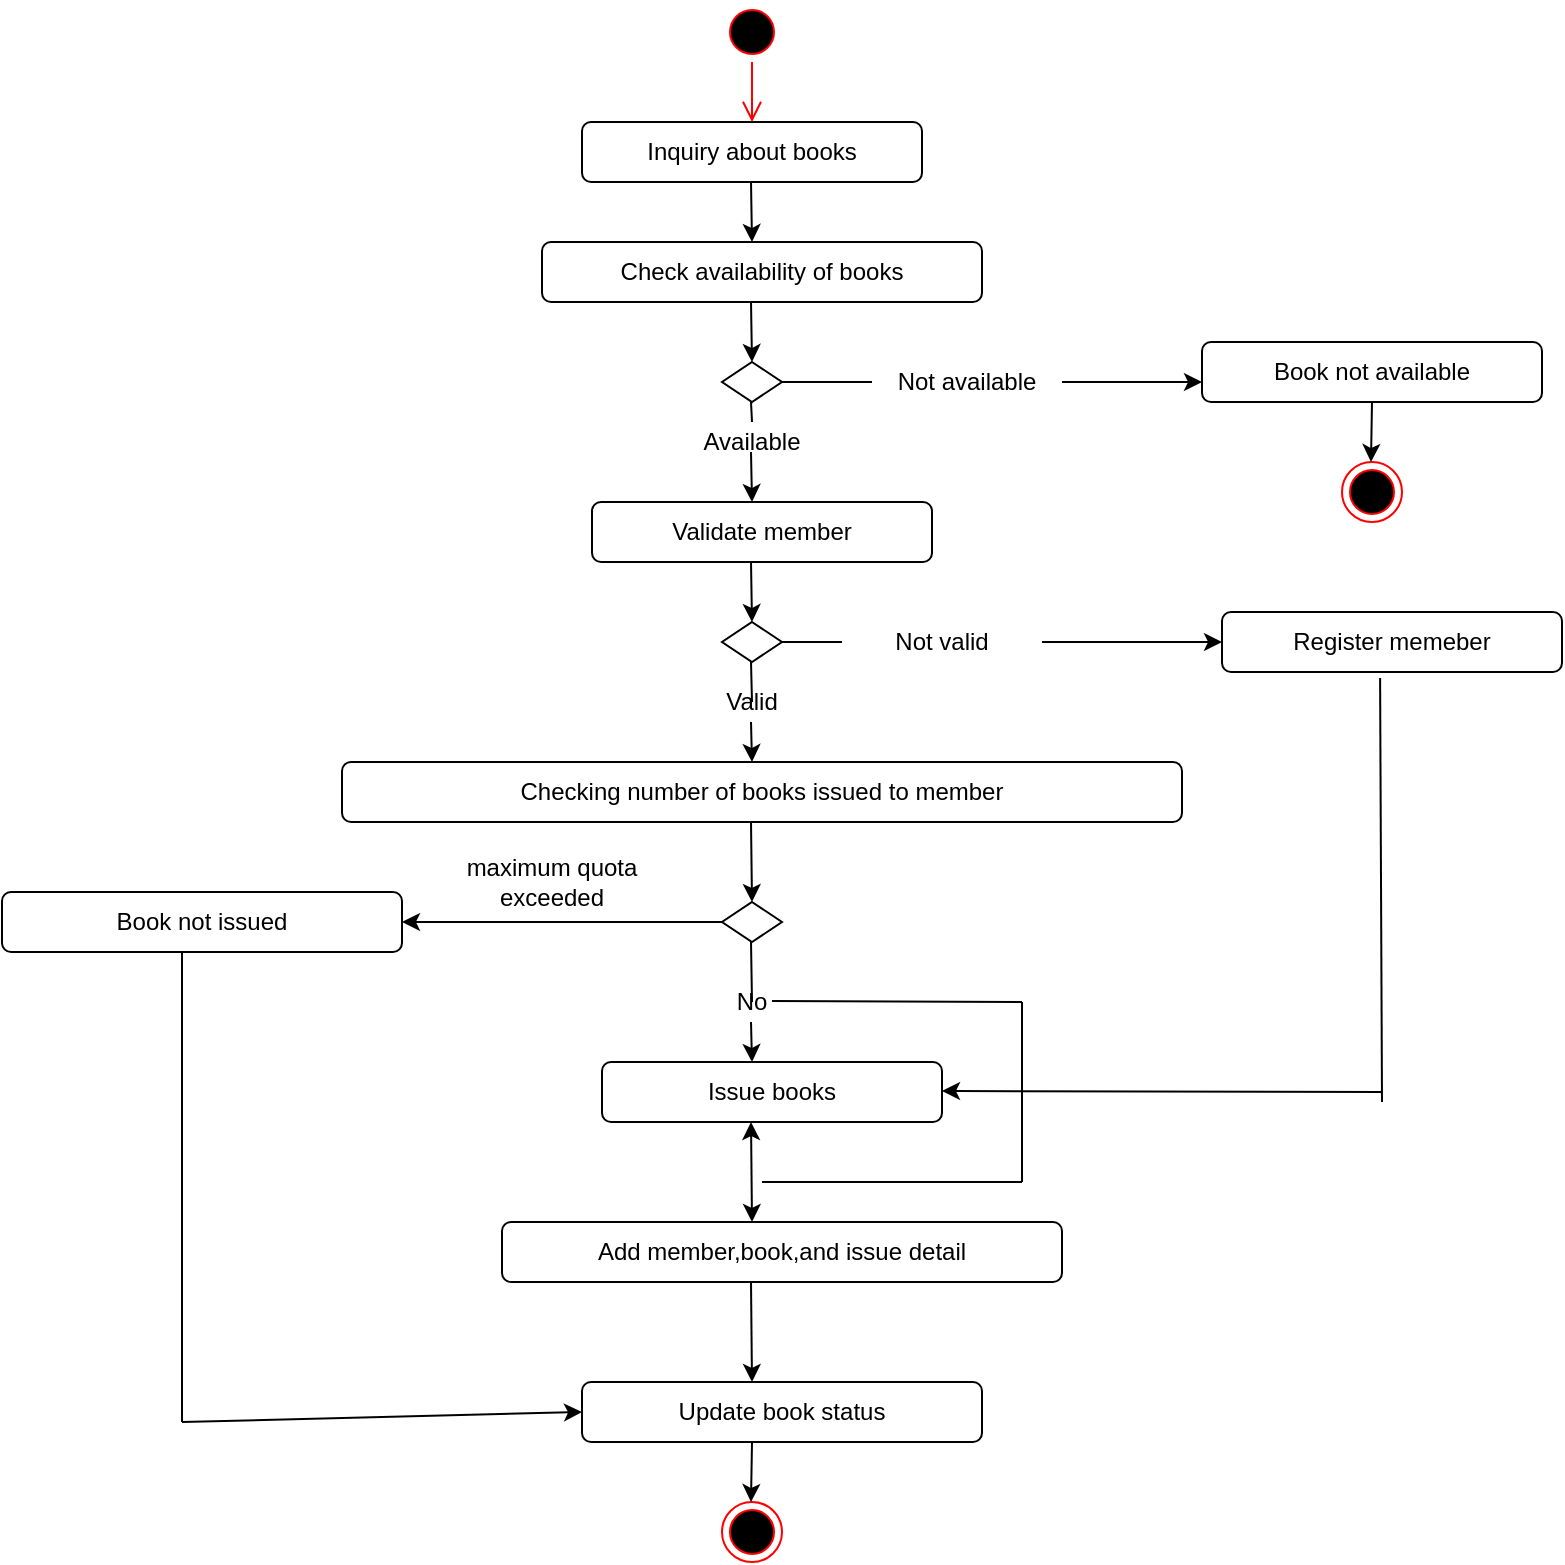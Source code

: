 <mxfile version="15.0.4" type="device"><diagram id="mumMPTxieUTOYhHmYCe9" name="Page-1"><mxGraphModel dx="1110" dy="464" grid="1" gridSize="10" guides="1" tooltips="1" connect="1" arrows="1" fold="1" page="1" pageScale="1" pageWidth="850" pageHeight="1100" math="0" shadow="0"><root><mxCell id="0"/><mxCell id="1" parent="0"/><mxCell id="0Cr5Vl5G_jN778vHOAdv-13" value="Inquiry about books" style="rounded=1;whiteSpace=wrap;html=1;" vertex="1" parent="1"><mxGeometry x="320" y="90" width="170" height="30" as="geometry"/></mxCell><mxCell id="0Cr5Vl5G_jN778vHOAdv-14" value="" style="ellipse;html=1;shape=startState;fillColor=#000000;strokeColor=#ff0000;" vertex="1" parent="1"><mxGeometry x="390" y="30" width="30" height="30" as="geometry"/></mxCell><mxCell id="0Cr5Vl5G_jN778vHOAdv-15" value="" style="edgeStyle=orthogonalEdgeStyle;html=1;verticalAlign=bottom;endArrow=open;endSize=8;strokeColor=#ff0000;" edge="1" source="0Cr5Vl5G_jN778vHOAdv-14" parent="1"><mxGeometry relative="1" as="geometry"><mxPoint x="405" y="90" as="targetPoint"/><Array as="points"><mxPoint x="405" y="90"/><mxPoint x="405" y="90"/></Array></mxGeometry></mxCell><mxCell id="0Cr5Vl5G_jN778vHOAdv-16" value="Check availability of books" style="rounded=1;whiteSpace=wrap;html=1;" vertex="1" parent="1"><mxGeometry x="300" y="150" width="220" height="30" as="geometry"/></mxCell><mxCell id="0Cr5Vl5G_jN778vHOAdv-17" value="Validate member" style="rounded=1;whiteSpace=wrap;html=1;" vertex="1" parent="1"><mxGeometry x="325" y="280" width="170" height="30" as="geometry"/></mxCell><mxCell id="0Cr5Vl5G_jN778vHOAdv-18" value="Checking number of books issued to member" style="rounded=1;whiteSpace=wrap;html=1;" vertex="1" parent="1"><mxGeometry x="200" y="410" width="420" height="30" as="geometry"/></mxCell><mxCell id="0Cr5Vl5G_jN778vHOAdv-19" value="Issue books" style="rounded=1;whiteSpace=wrap;html=1;" vertex="1" parent="1"><mxGeometry x="330" y="560" width="170" height="30" as="geometry"/></mxCell><mxCell id="0Cr5Vl5G_jN778vHOAdv-20" value="Add member,book,and issue detail" style="rounded=1;whiteSpace=wrap;html=1;" vertex="1" parent="1"><mxGeometry x="280" y="640" width="280" height="30" as="geometry"/></mxCell><mxCell id="0Cr5Vl5G_jN778vHOAdv-21" value="Update book status" style="rounded=1;whiteSpace=wrap;html=1;" vertex="1" parent="1"><mxGeometry x="320" y="720" width="200" height="30" as="geometry"/></mxCell><mxCell id="0Cr5Vl5G_jN778vHOAdv-27" value="" style="rhombus;whiteSpace=wrap;html=1;" vertex="1" parent="1"><mxGeometry x="390" y="210" width="30" height="20" as="geometry"/></mxCell><mxCell id="0Cr5Vl5G_jN778vHOAdv-28" value="" style="rhombus;whiteSpace=wrap;html=1;" vertex="1" parent="1"><mxGeometry x="390" y="340" width="30" height="20" as="geometry"/></mxCell><mxCell id="0Cr5Vl5G_jN778vHOAdv-29" value="" style="rhombus;whiteSpace=wrap;html=1;" vertex="1" parent="1"><mxGeometry x="390" y="480" width="30" height="20" as="geometry"/></mxCell><mxCell id="0Cr5Vl5G_jN778vHOAdv-30" value="" style="endArrow=classic;html=1;" edge="1" parent="1"><mxGeometry width="50" height="50" relative="1" as="geometry"><mxPoint x="404.5" y="120" as="sourcePoint"/><mxPoint x="405" y="150" as="targetPoint"/></mxGeometry></mxCell><mxCell id="0Cr5Vl5G_jN778vHOAdv-31" value="" style="endArrow=classic;html=1;entryX=0.5;entryY=0;entryDx=0;entryDy=0;" edge="1" parent="1" target="0Cr5Vl5G_jN778vHOAdv-27"><mxGeometry width="50" height="50" relative="1" as="geometry"><mxPoint x="404.5" y="180" as="sourcePoint"/><mxPoint x="404.5" y="230" as="targetPoint"/></mxGeometry></mxCell><mxCell id="0Cr5Vl5G_jN778vHOAdv-33" value="Available" style="text;html=1;strokeColor=none;fillColor=none;align=center;verticalAlign=middle;whiteSpace=wrap;rounded=0;" vertex="1" parent="1"><mxGeometry x="385" y="240" width="40" height="20" as="geometry"/></mxCell><mxCell id="0Cr5Vl5G_jN778vHOAdv-34" value="" style="endArrow=none;html=1;" edge="1" parent="1"><mxGeometry width="50" height="50" relative="1" as="geometry"><mxPoint x="405" y="240" as="sourcePoint"/><mxPoint x="404.5" y="230" as="targetPoint"/></mxGeometry></mxCell><mxCell id="0Cr5Vl5G_jN778vHOAdv-35" value="" style="endArrow=classic;html=1;" edge="1" parent="1"><mxGeometry width="50" height="50" relative="1" as="geometry"><mxPoint x="404.5" y="255" as="sourcePoint"/><mxPoint x="405" y="280" as="targetPoint"/></mxGeometry></mxCell><mxCell id="0Cr5Vl5G_jN778vHOAdv-36" value="" style="endArrow=classic;html=1;entryX=0.5;entryY=0;entryDx=0;entryDy=0;" edge="1" parent="1" target="0Cr5Vl5G_jN778vHOAdv-28"><mxGeometry width="50" height="50" relative="1" as="geometry"><mxPoint x="404.5" y="310" as="sourcePoint"/><mxPoint x="404.5" y="380" as="targetPoint"/></mxGeometry></mxCell><mxCell id="0Cr5Vl5G_jN778vHOAdv-38" value="Valid" style="text;html=1;strokeColor=none;fillColor=none;align=center;verticalAlign=middle;whiteSpace=wrap;rounded=0;" vertex="1" parent="1"><mxGeometry x="385" y="370" width="40" height="20" as="geometry"/></mxCell><mxCell id="0Cr5Vl5G_jN778vHOAdv-39" value="" style="endArrow=none;html=1;" edge="1" parent="1"><mxGeometry width="50" height="50" relative="1" as="geometry"><mxPoint x="404.5" y="360" as="sourcePoint"/><mxPoint x="405" y="380" as="targetPoint"/></mxGeometry></mxCell><mxCell id="0Cr5Vl5G_jN778vHOAdv-41" value="" style="endArrow=classic;html=1;" edge="1" parent="1"><mxGeometry width="50" height="50" relative="1" as="geometry"><mxPoint x="404.5" y="390" as="sourcePoint"/><mxPoint x="405" y="410" as="targetPoint"/></mxGeometry></mxCell><mxCell id="0Cr5Vl5G_jN778vHOAdv-42" value="" style="endArrow=classic;html=1;" edge="1" parent="1"><mxGeometry width="50" height="50" relative="1" as="geometry"><mxPoint x="404.5" y="440" as="sourcePoint"/><mxPoint x="405" y="480" as="targetPoint"/></mxGeometry></mxCell><mxCell id="0Cr5Vl5G_jN778vHOAdv-43" value="No" style="text;html=1;strokeColor=none;fillColor=none;align=center;verticalAlign=middle;whiteSpace=wrap;rounded=0;" vertex="1" parent="1"><mxGeometry x="385" y="520" width="40" height="20" as="geometry"/></mxCell><mxCell id="0Cr5Vl5G_jN778vHOAdv-44" value="" style="endArrow=none;html=1;" edge="1" parent="1"><mxGeometry width="50" height="50" relative="1" as="geometry"><mxPoint x="404.5" y="500" as="sourcePoint"/><mxPoint x="405" y="530" as="targetPoint"/></mxGeometry></mxCell><mxCell id="0Cr5Vl5G_jN778vHOAdv-45" value="" style="endArrow=classic;html=1;" edge="1" parent="1"><mxGeometry width="50" height="50" relative="1" as="geometry"><mxPoint x="404.5" y="540" as="sourcePoint"/><mxPoint x="405" y="560" as="targetPoint"/></mxGeometry></mxCell><mxCell id="0Cr5Vl5G_jN778vHOAdv-46" value="" style="endArrow=classic;startArrow=classic;html=1;" edge="1" parent="1"><mxGeometry width="50" height="50" relative="1" as="geometry"><mxPoint x="404.5" y="590" as="sourcePoint"/><mxPoint x="405" y="640" as="targetPoint"/></mxGeometry></mxCell><mxCell id="0Cr5Vl5G_jN778vHOAdv-47" value="" style="endArrow=classic;html=1;" edge="1" parent="1"><mxGeometry width="50" height="50" relative="1" as="geometry"><mxPoint x="404.5" y="670" as="sourcePoint"/><mxPoint x="405" y="720" as="targetPoint"/></mxGeometry></mxCell><mxCell id="0Cr5Vl5G_jN778vHOAdv-48" value="Book not available" style="rounded=1;whiteSpace=wrap;html=1;" vertex="1" parent="1"><mxGeometry x="630" y="200" width="170" height="30" as="geometry"/></mxCell><mxCell id="0Cr5Vl5G_jN778vHOAdv-49" value="Register memeber" style="rounded=1;whiteSpace=wrap;html=1;" vertex="1" parent="1"><mxGeometry x="640" y="335" width="170" height="30" as="geometry"/></mxCell><mxCell id="0Cr5Vl5G_jN778vHOAdv-50" value="" style="endArrow=none;html=1;" edge="1" parent="1"><mxGeometry width="50" height="50" relative="1" as="geometry"><mxPoint x="415" y="529.5" as="sourcePoint"/><mxPoint x="540" y="530" as="targetPoint"/></mxGeometry></mxCell><mxCell id="0Cr5Vl5G_jN778vHOAdv-51" value="" style="endArrow=none;html=1;" edge="1" parent="1"><mxGeometry width="50" height="50" relative="1" as="geometry"><mxPoint x="540" y="620" as="sourcePoint"/><mxPoint x="540" y="530" as="targetPoint"/></mxGeometry></mxCell><mxCell id="0Cr5Vl5G_jN778vHOAdv-52" value="" style="endArrow=none;html=1;" edge="1" parent="1"><mxGeometry width="50" height="50" relative="1" as="geometry"><mxPoint x="410" y="620" as="sourcePoint"/><mxPoint x="540" y="620" as="targetPoint"/></mxGeometry></mxCell><mxCell id="0Cr5Vl5G_jN778vHOAdv-53" value="" style="endArrow=classic;html=1;" edge="1" parent="1"><mxGeometry width="50" height="50" relative="1" as="geometry"><mxPoint x="720" y="575" as="sourcePoint"/><mxPoint x="500" y="574.5" as="targetPoint"/></mxGeometry></mxCell><mxCell id="0Cr5Vl5G_jN778vHOAdv-55" value="" style="endArrow=none;html=1;entryX=0.465;entryY=1.1;entryDx=0;entryDy=0;entryPerimeter=0;" edge="1" parent="1" target="0Cr5Vl5G_jN778vHOAdv-49"><mxGeometry width="50" height="50" relative="1" as="geometry"><mxPoint x="720" y="580" as="sourcePoint"/><mxPoint x="710" y="465" as="targetPoint"/></mxGeometry></mxCell><mxCell id="0Cr5Vl5G_jN778vHOAdv-56" value="Not available" style="text;html=1;strokeColor=none;fillColor=none;align=center;verticalAlign=middle;whiteSpace=wrap;rounded=0;" vertex="1" parent="1"><mxGeometry x="465" y="210" width="95" height="20" as="geometry"/></mxCell><mxCell id="0Cr5Vl5G_jN778vHOAdv-57" value="Not valid" style="text;html=1;strokeColor=none;fillColor=none;align=center;verticalAlign=middle;whiteSpace=wrap;rounded=0;" vertex="1" parent="1"><mxGeometry x="450" y="340" width="100" height="20" as="geometry"/></mxCell><mxCell id="0Cr5Vl5G_jN778vHOAdv-59" value="" style="endArrow=classic;html=1;" edge="1" parent="1" source="0Cr5Vl5G_jN778vHOAdv-56"><mxGeometry width="50" height="50" relative="1" as="geometry"><mxPoint x="520" y="250" as="sourcePoint"/><mxPoint x="630" y="220" as="targetPoint"/></mxGeometry></mxCell><mxCell id="0Cr5Vl5G_jN778vHOAdv-60" value="" style="endArrow=none;html=1;entryX=0;entryY=0.5;entryDx=0;entryDy=0;exitX=1;exitY=0.5;exitDx=0;exitDy=0;" edge="1" parent="1" source="0Cr5Vl5G_jN778vHOAdv-27" target="0Cr5Vl5G_jN778vHOAdv-56"><mxGeometry width="50" height="50" relative="1" as="geometry"><mxPoint x="410" y="290" as="sourcePoint"/><mxPoint x="460" y="240" as="targetPoint"/></mxGeometry></mxCell><mxCell id="0Cr5Vl5G_jN778vHOAdv-61" value="" style="endArrow=classic;html=1;" edge="1" parent="1" source="0Cr5Vl5G_jN778vHOAdv-57"><mxGeometry width="50" height="50" relative="1" as="geometry"><mxPoint x="590" y="400" as="sourcePoint"/><mxPoint x="640" y="350" as="targetPoint"/></mxGeometry></mxCell><mxCell id="0Cr5Vl5G_jN778vHOAdv-62" value="" style="endArrow=none;html=1;entryX=0;entryY=0.5;entryDx=0;entryDy=0;exitX=1;exitY=0.5;exitDx=0;exitDy=0;entryPerimeter=0;" edge="1" parent="1" source="0Cr5Vl5G_jN778vHOAdv-28" target="0Cr5Vl5G_jN778vHOAdv-57"><mxGeometry width="50" height="50" relative="1" as="geometry"><mxPoint x="410" y="290" as="sourcePoint"/><mxPoint x="460" y="240" as="targetPoint"/></mxGeometry></mxCell><mxCell id="0Cr5Vl5G_jN778vHOAdv-63" value="Book not issued" style="rounded=1;whiteSpace=wrap;html=1;" vertex="1" parent="1"><mxGeometry x="30" y="475" width="200" height="30" as="geometry"/></mxCell><mxCell id="0Cr5Vl5G_jN778vHOAdv-64" value="" style="endArrow=none;html=1;" edge="1" parent="1"><mxGeometry width="50" height="50" relative="1" as="geometry"><mxPoint x="120" y="740" as="sourcePoint"/><mxPoint x="120" y="505" as="targetPoint"/></mxGeometry></mxCell><mxCell id="0Cr5Vl5G_jN778vHOAdv-65" value="" style="endArrow=classic;html=1;entryX=0;entryY=0.5;entryDx=0;entryDy=0;" edge="1" parent="1" target="0Cr5Vl5G_jN778vHOAdv-21"><mxGeometry width="50" height="50" relative="1" as="geometry"><mxPoint x="120" y="740" as="sourcePoint"/><mxPoint x="170" y="690" as="targetPoint"/></mxGeometry></mxCell><mxCell id="0Cr5Vl5G_jN778vHOAdv-66" value="" style="endArrow=classic;html=1;exitX=0;exitY=0.5;exitDx=0;exitDy=0;entryX=1;entryY=0.5;entryDx=0;entryDy=0;" edge="1" parent="1" source="0Cr5Vl5G_jN778vHOAdv-29" target="0Cr5Vl5G_jN778vHOAdv-63"><mxGeometry width="50" height="50" relative="1" as="geometry"><mxPoint x="210" y="540" as="sourcePoint"/><mxPoint x="260" y="490" as="targetPoint"/></mxGeometry></mxCell><mxCell id="0Cr5Vl5G_jN778vHOAdv-67" value="maximum quota&lt;br&gt;exceeded" style="text;html=1;strokeColor=none;fillColor=none;align=center;verticalAlign=middle;whiteSpace=wrap;rounded=0;" vertex="1" parent="1"><mxGeometry x="240" y="460" width="130" height="20" as="geometry"/></mxCell><mxCell id="0Cr5Vl5G_jN778vHOAdv-68" value="" style="ellipse;html=1;shape=endState;fillColor=#000000;strokeColor=#ff0000;" vertex="1" parent="1"><mxGeometry x="390" y="780" width="30" height="30" as="geometry"/></mxCell><mxCell id="0Cr5Vl5G_jN778vHOAdv-69" value="" style="endArrow=classic;html=1;" edge="1" parent="1"><mxGeometry width="50" height="50" relative="1" as="geometry"><mxPoint x="405" y="750" as="sourcePoint"/><mxPoint x="404.5" y="780" as="targetPoint"/></mxGeometry></mxCell><mxCell id="0Cr5Vl5G_jN778vHOAdv-70" value="" style="ellipse;html=1;shape=endState;fillColor=#000000;strokeColor=#ff0000;" vertex="1" parent="1"><mxGeometry x="700" y="260" width="30" height="30" as="geometry"/></mxCell><mxCell id="0Cr5Vl5G_jN778vHOAdv-71" value="" style="endArrow=classic;html=1;" edge="1" parent="1"><mxGeometry width="50" height="50" relative="1" as="geometry"><mxPoint x="715" y="230" as="sourcePoint"/><mxPoint x="714.5" y="260" as="targetPoint"/></mxGeometry></mxCell></root></mxGraphModel></diagram></mxfile>
